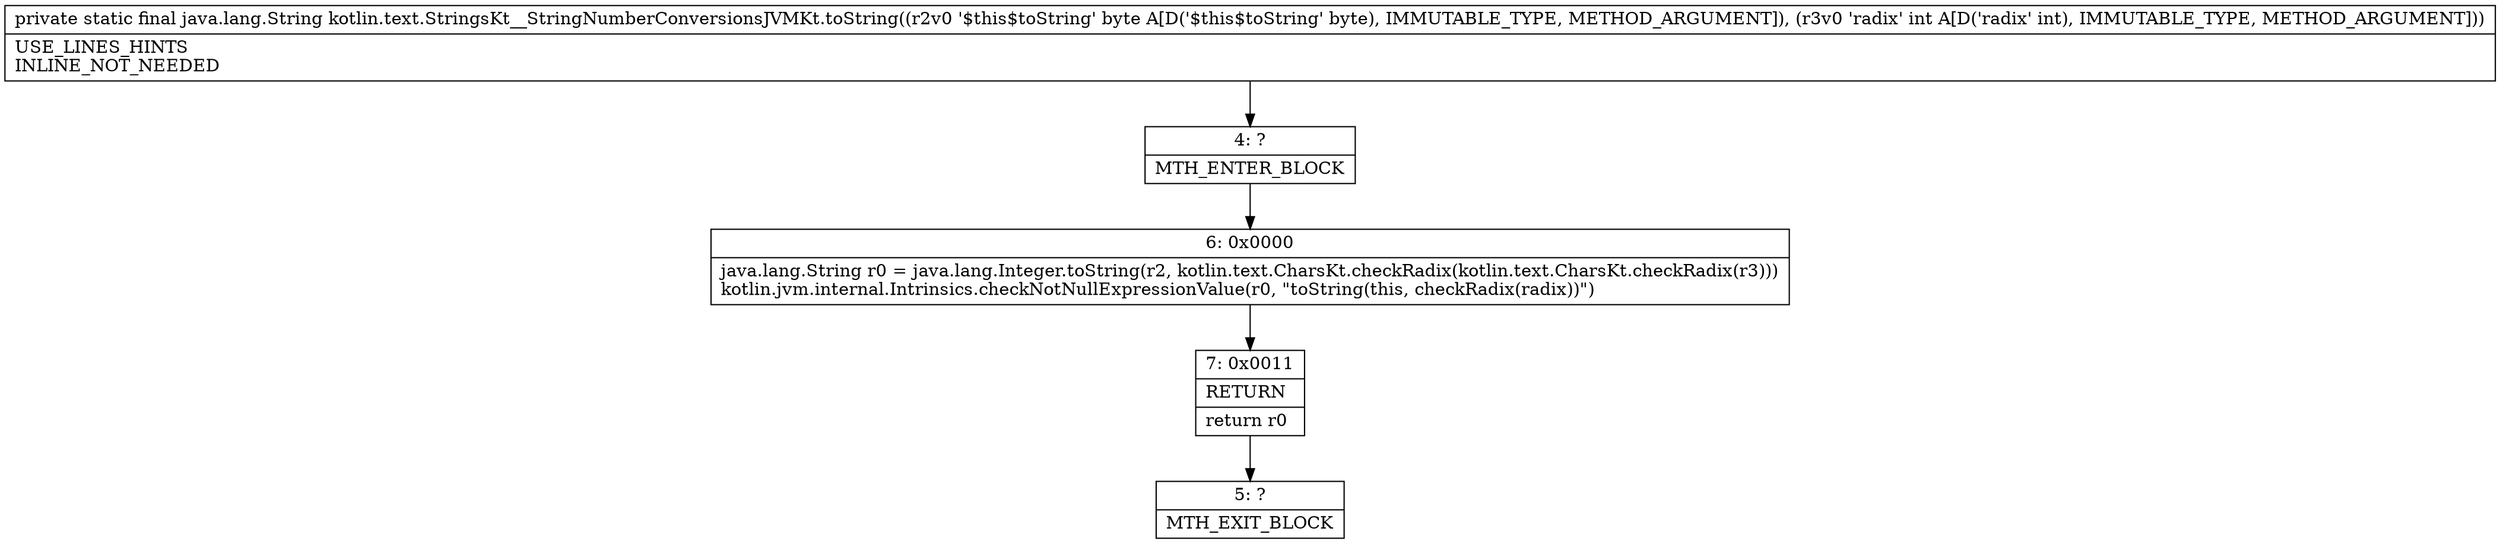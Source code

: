 digraph "CFG forkotlin.text.StringsKt__StringNumberConversionsJVMKt.toString(BI)Ljava\/lang\/String;" {
Node_4 [shape=record,label="{4\:\ ?|MTH_ENTER_BLOCK\l}"];
Node_6 [shape=record,label="{6\:\ 0x0000|java.lang.String r0 = java.lang.Integer.toString(r2, kotlin.text.CharsKt.checkRadix(kotlin.text.CharsKt.checkRadix(r3)))\lkotlin.jvm.internal.Intrinsics.checkNotNullExpressionValue(r0, \"toString(this, checkRadix(radix))\")\l}"];
Node_7 [shape=record,label="{7\:\ 0x0011|RETURN\l|return r0\l}"];
Node_5 [shape=record,label="{5\:\ ?|MTH_EXIT_BLOCK\l}"];
MethodNode[shape=record,label="{private static final java.lang.String kotlin.text.StringsKt__StringNumberConversionsJVMKt.toString((r2v0 '$this$toString' byte A[D('$this$toString' byte), IMMUTABLE_TYPE, METHOD_ARGUMENT]), (r3v0 'radix' int A[D('radix' int), IMMUTABLE_TYPE, METHOD_ARGUMENT]))  | USE_LINES_HINTS\lINLINE_NOT_NEEDED\l}"];
MethodNode -> Node_4;Node_4 -> Node_6;
Node_6 -> Node_7;
Node_7 -> Node_5;
}

